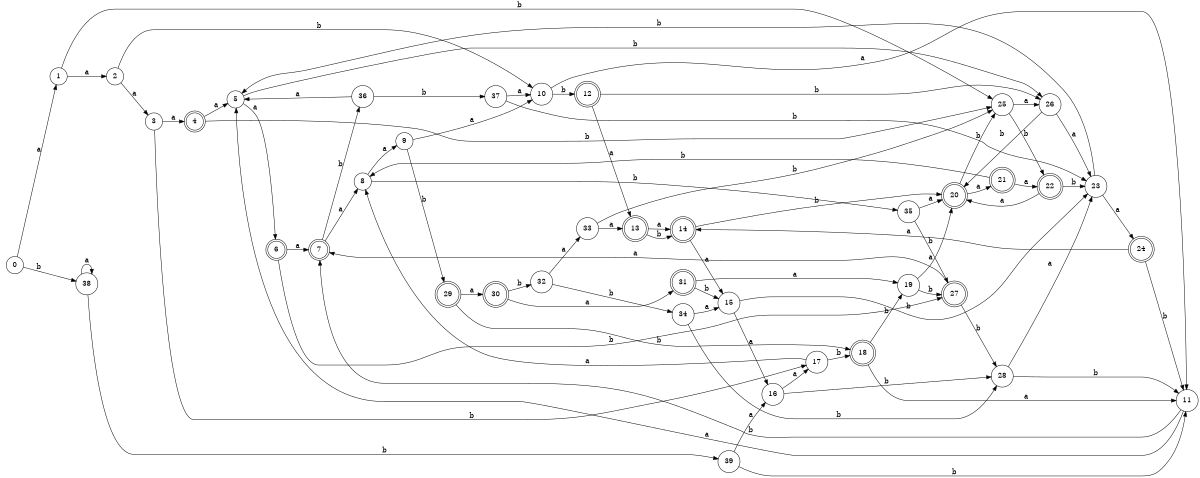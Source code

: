 digraph n32_6 {
__start0 [label="" shape="none"];

rankdir=LR;
size="8,5";

s0 [style="filled", color="black", fillcolor="white" shape="circle", label="0"];
s1 [style="filled", color="black", fillcolor="white" shape="circle", label="1"];
s2 [style="filled", color="black", fillcolor="white" shape="circle", label="2"];
s3 [style="filled", color="black", fillcolor="white" shape="circle", label="3"];
s4 [style="rounded,filled", color="black", fillcolor="white" shape="doublecircle", label="4"];
s5 [style="filled", color="black", fillcolor="white" shape="circle", label="5"];
s6 [style="rounded,filled", color="black", fillcolor="white" shape="doublecircle", label="6"];
s7 [style="rounded,filled", color="black", fillcolor="white" shape="doublecircle", label="7"];
s8 [style="filled", color="black", fillcolor="white" shape="circle", label="8"];
s9 [style="filled", color="black", fillcolor="white" shape="circle", label="9"];
s10 [style="filled", color="black", fillcolor="white" shape="circle", label="10"];
s11 [style="filled", color="black", fillcolor="white" shape="circle", label="11"];
s12 [style="rounded,filled", color="black", fillcolor="white" shape="doublecircle", label="12"];
s13 [style="rounded,filled", color="black", fillcolor="white" shape="doublecircle", label="13"];
s14 [style="rounded,filled", color="black", fillcolor="white" shape="doublecircle", label="14"];
s15 [style="filled", color="black", fillcolor="white" shape="circle", label="15"];
s16 [style="filled", color="black", fillcolor="white" shape="circle", label="16"];
s17 [style="filled", color="black", fillcolor="white" shape="circle", label="17"];
s18 [style="rounded,filled", color="black", fillcolor="white" shape="doublecircle", label="18"];
s19 [style="filled", color="black", fillcolor="white" shape="circle", label="19"];
s20 [style="rounded,filled", color="black", fillcolor="white" shape="doublecircle", label="20"];
s21 [style="rounded,filled", color="black", fillcolor="white" shape="doublecircle", label="21"];
s22 [style="rounded,filled", color="black", fillcolor="white" shape="doublecircle", label="22"];
s23 [style="filled", color="black", fillcolor="white" shape="circle", label="23"];
s24 [style="rounded,filled", color="black", fillcolor="white" shape="doublecircle", label="24"];
s25 [style="filled", color="black", fillcolor="white" shape="circle", label="25"];
s26 [style="filled", color="black", fillcolor="white" shape="circle", label="26"];
s27 [style="rounded,filled", color="black", fillcolor="white" shape="doublecircle", label="27"];
s28 [style="filled", color="black", fillcolor="white" shape="circle", label="28"];
s29 [style="rounded,filled", color="black", fillcolor="white" shape="doublecircle", label="29"];
s30 [style="rounded,filled", color="black", fillcolor="white" shape="doublecircle", label="30"];
s31 [style="rounded,filled", color="black", fillcolor="white" shape="doublecircle", label="31"];
s32 [style="filled", color="black", fillcolor="white" shape="circle", label="32"];
s33 [style="filled", color="black", fillcolor="white" shape="circle", label="33"];
s34 [style="filled", color="black", fillcolor="white" shape="circle", label="34"];
s35 [style="filled", color="black", fillcolor="white" shape="circle", label="35"];
s36 [style="filled", color="black", fillcolor="white" shape="circle", label="36"];
s37 [style="filled", color="black", fillcolor="white" shape="circle", label="37"];
s38 [style="filled", color="black", fillcolor="white" shape="circle", label="38"];
s39 [style="filled", color="black", fillcolor="white" shape="circle", label="39"];
s0 -> s1 [label="a"];
s0 -> s38 [label="b"];
s1 -> s2 [label="a"];
s1 -> s25 [label="b"];
s2 -> s3 [label="a"];
s2 -> s10 [label="b"];
s3 -> s4 [label="a"];
s3 -> s17 [label="b"];
s4 -> s5 [label="a"];
s4 -> s25 [label="b"];
s5 -> s6 [label="a"];
s5 -> s26 [label="b"];
s6 -> s7 [label="a"];
s6 -> s27 [label="b"];
s7 -> s8 [label="a"];
s7 -> s36 [label="b"];
s8 -> s9 [label="a"];
s8 -> s35 [label="b"];
s9 -> s10 [label="a"];
s9 -> s29 [label="b"];
s10 -> s11 [label="a"];
s10 -> s12 [label="b"];
s11 -> s5 [label="a"];
s11 -> s7 [label="b"];
s12 -> s13 [label="a"];
s12 -> s26 [label="b"];
s13 -> s14 [label="a"];
s13 -> s14 [label="b"];
s14 -> s15 [label="a"];
s14 -> s20 [label="b"];
s15 -> s16 [label="a"];
s15 -> s23 [label="b"];
s16 -> s17 [label="a"];
s16 -> s28 [label="b"];
s17 -> s8 [label="a"];
s17 -> s18 [label="b"];
s18 -> s11 [label="a"];
s18 -> s19 [label="b"];
s19 -> s20 [label="a"];
s19 -> s27 [label="b"];
s20 -> s21 [label="a"];
s20 -> s25 [label="b"];
s21 -> s22 [label="a"];
s21 -> s8 [label="b"];
s22 -> s20 [label="a"];
s22 -> s23 [label="b"];
s23 -> s24 [label="a"];
s23 -> s5 [label="b"];
s24 -> s14 [label="a"];
s24 -> s11 [label="b"];
s25 -> s26 [label="a"];
s25 -> s22 [label="b"];
s26 -> s23 [label="a"];
s26 -> s20 [label="b"];
s27 -> s7 [label="a"];
s27 -> s28 [label="b"];
s28 -> s23 [label="a"];
s28 -> s11 [label="b"];
s29 -> s30 [label="a"];
s29 -> s18 [label="b"];
s30 -> s31 [label="a"];
s30 -> s32 [label="b"];
s31 -> s19 [label="a"];
s31 -> s15 [label="b"];
s32 -> s33 [label="a"];
s32 -> s34 [label="b"];
s33 -> s13 [label="a"];
s33 -> s25 [label="b"];
s34 -> s15 [label="a"];
s34 -> s28 [label="b"];
s35 -> s20 [label="a"];
s35 -> s27 [label="b"];
s36 -> s5 [label="a"];
s36 -> s37 [label="b"];
s37 -> s10 [label="a"];
s37 -> s23 [label="b"];
s38 -> s38 [label="a"];
s38 -> s39 [label="b"];
s39 -> s16 [label="a"];
s39 -> s11 [label="b"];

}